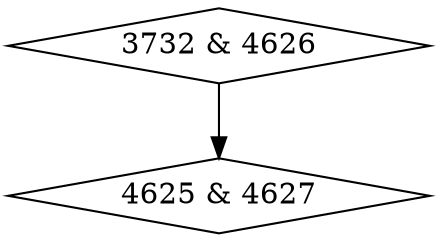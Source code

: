 digraph {
0 [label = "3732 & 4626", shape = diamond];
1 [label = "4625 & 4627", shape = diamond];
0->1;
}
